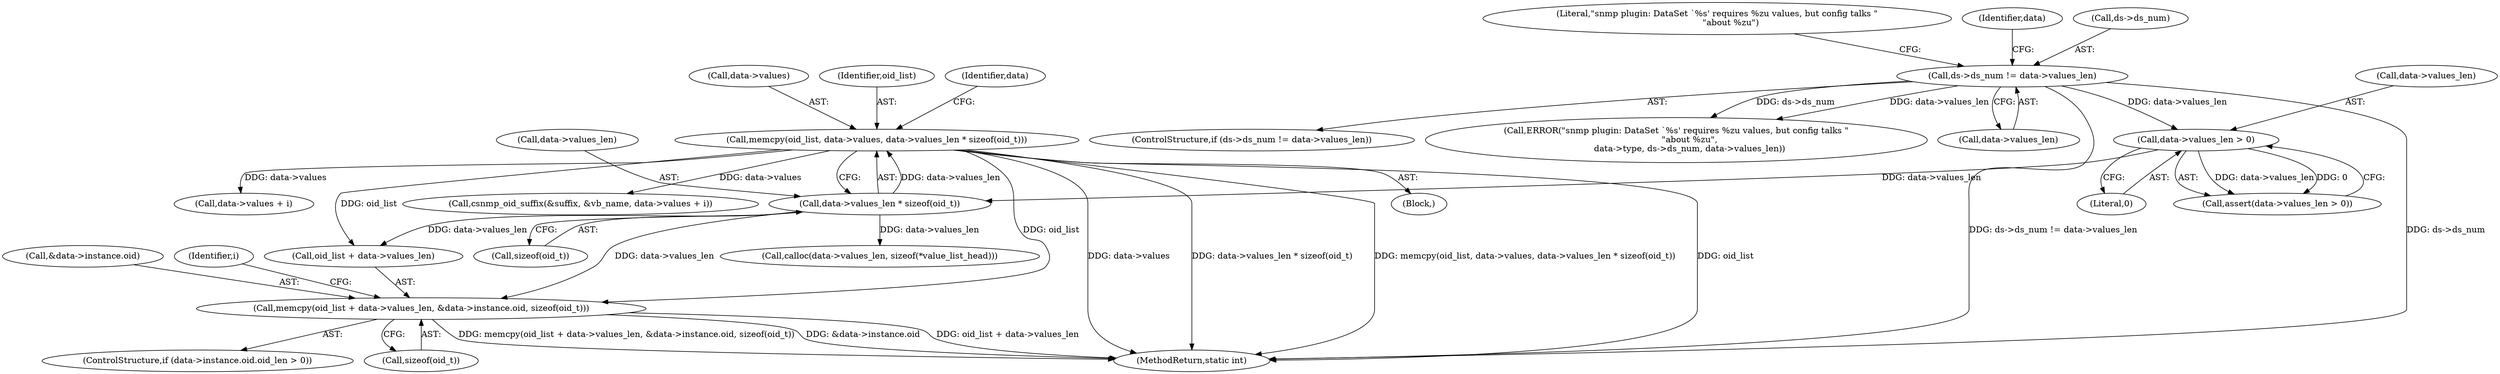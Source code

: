 digraph "0_collectd_d16c24542b2f96a194d43a73c2e5778822b9cb47@API" {
"1000235" [label="(Call,memcpy(oid_list + data->values_len, &data->instance.oid, sizeof(oid_t)))"];
"1000214" [label="(Call,memcpy(oid_list, data->values, data->values_len * sizeof(oid_t)))"];
"1000219" [label="(Call,data->values_len * sizeof(oid_t))"];
"1000209" [label="(Call,data->values_len > 0)"];
"1000186" [label="(Call,ds->ds_num != data->values_len)"];
"1000186" [label="(Call,ds->ds_num != data->values_len)"];
"1000886" [label="(MethodReturn,static int)"];
"1000190" [label="(Call,data->values_len)"];
"1000210" [label="(Call,data->values_len)"];
"1000223" [label="(Call,sizeof(oid_t))"];
"1000123" [label="(Block,)"];
"1000216" [label="(Call,data->values)"];
"1000219" [label="(Call,data->values_len * sizeof(oid_t))"];
"1000225" [label="(ControlStructure,if (data->instance.oid.oid_len > 0))"];
"1000213" [label="(Literal,0)"];
"1000235" [label="(Call,memcpy(oid_list + data->values_len, &data->instance.oid, sizeof(oid_t)))"];
"1000185" [label="(ControlStructure,if (ds->ds_num != data->values_len))"];
"1000625" [label="(Call,data->values + i)"];
"1000194" [label="(Call,ERROR(\"snmp plugin: DataSet `%s' requires %zu values, but config talks \"\n          \"about %zu\",\n          data->type, ds->ds_num, data->values_len))"];
"1000215" [label="(Identifier,oid_list)"];
"1000241" [label="(Call,&data->instance.oid)"];
"1000208" [label="(Call,assert(data->values_len > 0))"];
"1000230" [label="(Identifier,data)"];
"1000254" [label="(Identifier,i)"];
"1000195" [label="(Literal,\"snmp plugin: DataSet `%s' requires %zu values, but config talks \"\n          \"about %zu\")"];
"1000220" [label="(Call,data->values_len)"];
"1000211" [label="(Identifier,data)"];
"1000209" [label="(Call,data->values_len > 0)"];
"1000247" [label="(Call,sizeof(oid_t))"];
"1000214" [label="(Call,memcpy(oid_list, data->values, data->values_len * sizeof(oid_t)))"];
"1000620" [label="(Call,csnmp_oid_suffix(&suffix, &vb_name, data->values + i))"];
"1000268" [label="(Call,calloc(data->values_len, sizeof(*value_list_head)))"];
"1000187" [label="(Call,ds->ds_num)"];
"1000236" [label="(Call,oid_list + data->values_len)"];
"1000235" -> "1000225"  [label="AST: "];
"1000235" -> "1000247"  [label="CFG: "];
"1000236" -> "1000235"  [label="AST: "];
"1000241" -> "1000235"  [label="AST: "];
"1000247" -> "1000235"  [label="AST: "];
"1000254" -> "1000235"  [label="CFG: "];
"1000235" -> "1000886"  [label="DDG: oid_list + data->values_len"];
"1000235" -> "1000886"  [label="DDG: memcpy(oid_list + data->values_len, &data->instance.oid, sizeof(oid_t))"];
"1000235" -> "1000886"  [label="DDG: &data->instance.oid"];
"1000214" -> "1000235"  [label="DDG: oid_list"];
"1000219" -> "1000235"  [label="DDG: data->values_len"];
"1000214" -> "1000123"  [label="AST: "];
"1000214" -> "1000219"  [label="CFG: "];
"1000215" -> "1000214"  [label="AST: "];
"1000216" -> "1000214"  [label="AST: "];
"1000219" -> "1000214"  [label="AST: "];
"1000230" -> "1000214"  [label="CFG: "];
"1000214" -> "1000886"  [label="DDG: data->values"];
"1000214" -> "1000886"  [label="DDG: data->values_len * sizeof(oid_t)"];
"1000214" -> "1000886"  [label="DDG: memcpy(oid_list, data->values, data->values_len * sizeof(oid_t))"];
"1000214" -> "1000886"  [label="DDG: oid_list"];
"1000219" -> "1000214"  [label="DDG: data->values_len"];
"1000214" -> "1000236"  [label="DDG: oid_list"];
"1000214" -> "1000620"  [label="DDG: data->values"];
"1000214" -> "1000625"  [label="DDG: data->values"];
"1000219" -> "1000223"  [label="CFG: "];
"1000220" -> "1000219"  [label="AST: "];
"1000223" -> "1000219"  [label="AST: "];
"1000209" -> "1000219"  [label="DDG: data->values_len"];
"1000219" -> "1000236"  [label="DDG: data->values_len"];
"1000219" -> "1000268"  [label="DDG: data->values_len"];
"1000209" -> "1000208"  [label="AST: "];
"1000209" -> "1000213"  [label="CFG: "];
"1000210" -> "1000209"  [label="AST: "];
"1000213" -> "1000209"  [label="AST: "];
"1000208" -> "1000209"  [label="CFG: "];
"1000209" -> "1000208"  [label="DDG: data->values_len"];
"1000209" -> "1000208"  [label="DDG: 0"];
"1000186" -> "1000209"  [label="DDG: data->values_len"];
"1000186" -> "1000185"  [label="AST: "];
"1000186" -> "1000190"  [label="CFG: "];
"1000187" -> "1000186"  [label="AST: "];
"1000190" -> "1000186"  [label="AST: "];
"1000195" -> "1000186"  [label="CFG: "];
"1000211" -> "1000186"  [label="CFG: "];
"1000186" -> "1000886"  [label="DDG: ds->ds_num != data->values_len"];
"1000186" -> "1000886"  [label="DDG: ds->ds_num"];
"1000186" -> "1000194"  [label="DDG: ds->ds_num"];
"1000186" -> "1000194"  [label="DDG: data->values_len"];
}
